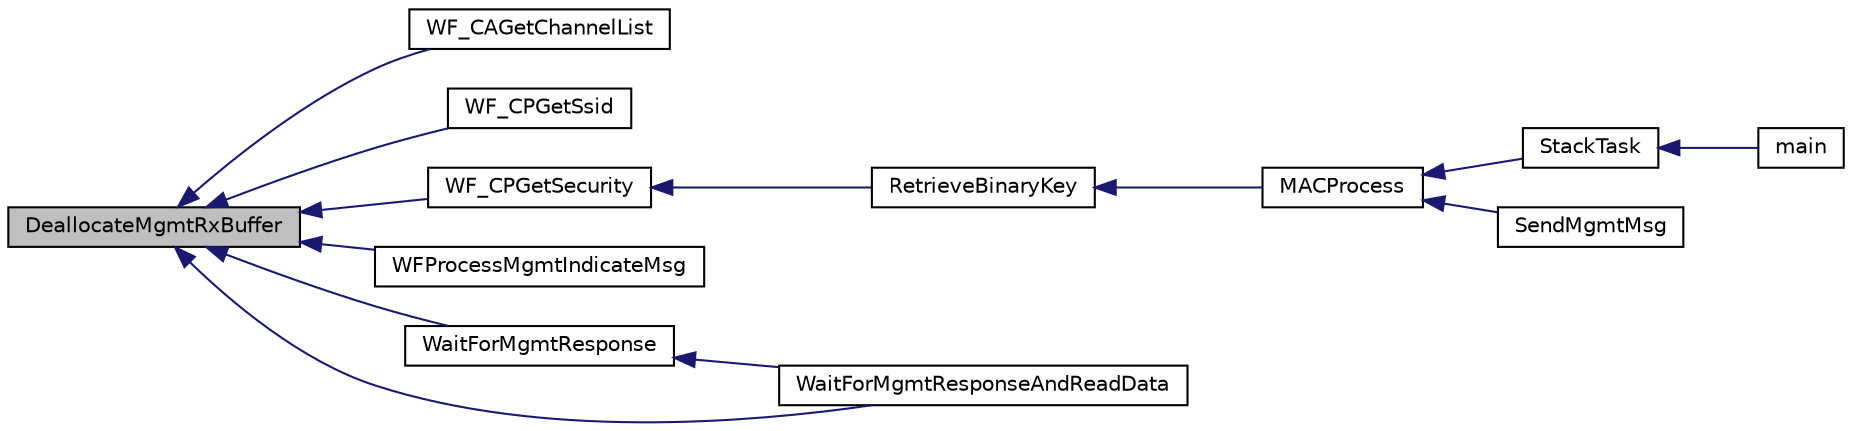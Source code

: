 digraph "DeallocateMgmtRxBuffer"
{
  edge [fontname="Helvetica",fontsize="10",labelfontname="Helvetica",labelfontsize="10"];
  node [fontname="Helvetica",fontsize="10",shape=record];
  rankdir="LR";
  Node1 [label="DeallocateMgmtRxBuffer",height=0.2,width=0.4,color="black", fillcolor="grey75", style="filled", fontcolor="black"];
  Node1 -> Node2 [dir="back",color="midnightblue",fontsize="10",style="solid",fontname="Helvetica"];
  Node2 [label="WF_CAGetChannelList",height=0.2,width=0.4,color="black", fillcolor="white", style="filled",URL="$_w_f_connection_algorithm_8c.html#a535aaa61cfb555a7eb08e9e6a95c1069"];
  Node1 -> Node3 [dir="back",color="midnightblue",fontsize="10",style="solid",fontname="Helvetica"];
  Node3 [label="WF_CPGetSsid",height=0.2,width=0.4,color="black", fillcolor="white", style="filled",URL="$_w_f_connection_profile_8c.html#a1cfd9fa1da5d9a643a5e83f2efad7ccb"];
  Node1 -> Node4 [dir="back",color="midnightblue",fontsize="10",style="solid",fontname="Helvetica"];
  Node4 [label="WF_CPGetSecurity",height=0.2,width=0.4,color="black", fillcolor="white", style="filled",URL="$_w_f_connection_profile_8c.html#a44942b1dd837e1152987a37728bb50cb"];
  Node4 -> Node5 [dir="back",color="midnightblue",fontsize="10",style="solid",fontname="Helvetica"];
  Node5 [label="RetrieveBinaryKey",height=0.2,width=0.4,color="black", fillcolor="white", style="filled",URL="$_w_f_mac__24_g_8c.html#a7fb5adc7bc64ab3c4663821580ca90b4"];
  Node5 -> Node6 [dir="back",color="midnightblue",fontsize="10",style="solid",fontname="Helvetica"];
  Node6 [label="MACProcess",height=0.2,width=0.4,color="black", fillcolor="white", style="filled",URL="$_w_f_mac__24_g_8c.html#a74c4ae494d118879a5d3798a74c3b905"];
  Node6 -> Node7 [dir="back",color="midnightblue",fontsize="10",style="solid",fontname="Helvetica"];
  Node7 [label="StackTask",height=0.2,width=0.4,color="black", fillcolor="white", style="filled",URL="$_stack_tsk_8c.html#af08da4d2f3df4dd4c1779b43c118c88f"];
  Node7 -> Node8 [dir="back",color="midnightblue",fontsize="10",style="solid",fontname="Helvetica"];
  Node8 [label="main",height=0.2,width=0.4,color="black", fillcolor="white", style="filled",URL="$_main_demo_8c.html#a6288eba0f8e8ad3ab1544ad731eb7667"];
  Node6 -> Node9 [dir="back",color="midnightblue",fontsize="10",style="solid",fontname="Helvetica"];
  Node9 [label="SendMgmtMsg",height=0.2,width=0.4,color="black", fillcolor="white", style="filled",URL="$_w_f_mgmt_msg_8c.html#a7a2761b3bd45a00435d7ea3ec7dec75d"];
  Node1 -> Node10 [dir="back",color="midnightblue",fontsize="10",style="solid",fontname="Helvetica"];
  Node10 [label="WFProcessMgmtIndicateMsg",height=0.2,width=0.4,color="black", fillcolor="white", style="filled",URL="$_w_f_event_handler_8c.html#ae71ee9203e9d7d2cefedf4b7dd879143"];
  Node1 -> Node11 [dir="back",color="midnightblue",fontsize="10",style="solid",fontname="Helvetica"];
  Node11 [label="WaitForMgmtResponse",height=0.2,width=0.4,color="black", fillcolor="white", style="filled",URL="$_w_f_mgmt_msg_8c.html#a55e056cb81b89b6d74963951bcfdf5ae"];
  Node11 -> Node12 [dir="back",color="midnightblue",fontsize="10",style="solid",fontname="Helvetica"];
  Node12 [label="WaitForMgmtResponseAndReadData",height=0.2,width=0.4,color="black", fillcolor="white", style="filled",URL="$_w_f_mgmt_msg_8c.html#ae72046bc4f3b88d6c6357af96164fa3b"];
  Node1 -> Node12 [dir="back",color="midnightblue",fontsize="10",style="solid",fontname="Helvetica"];
}
